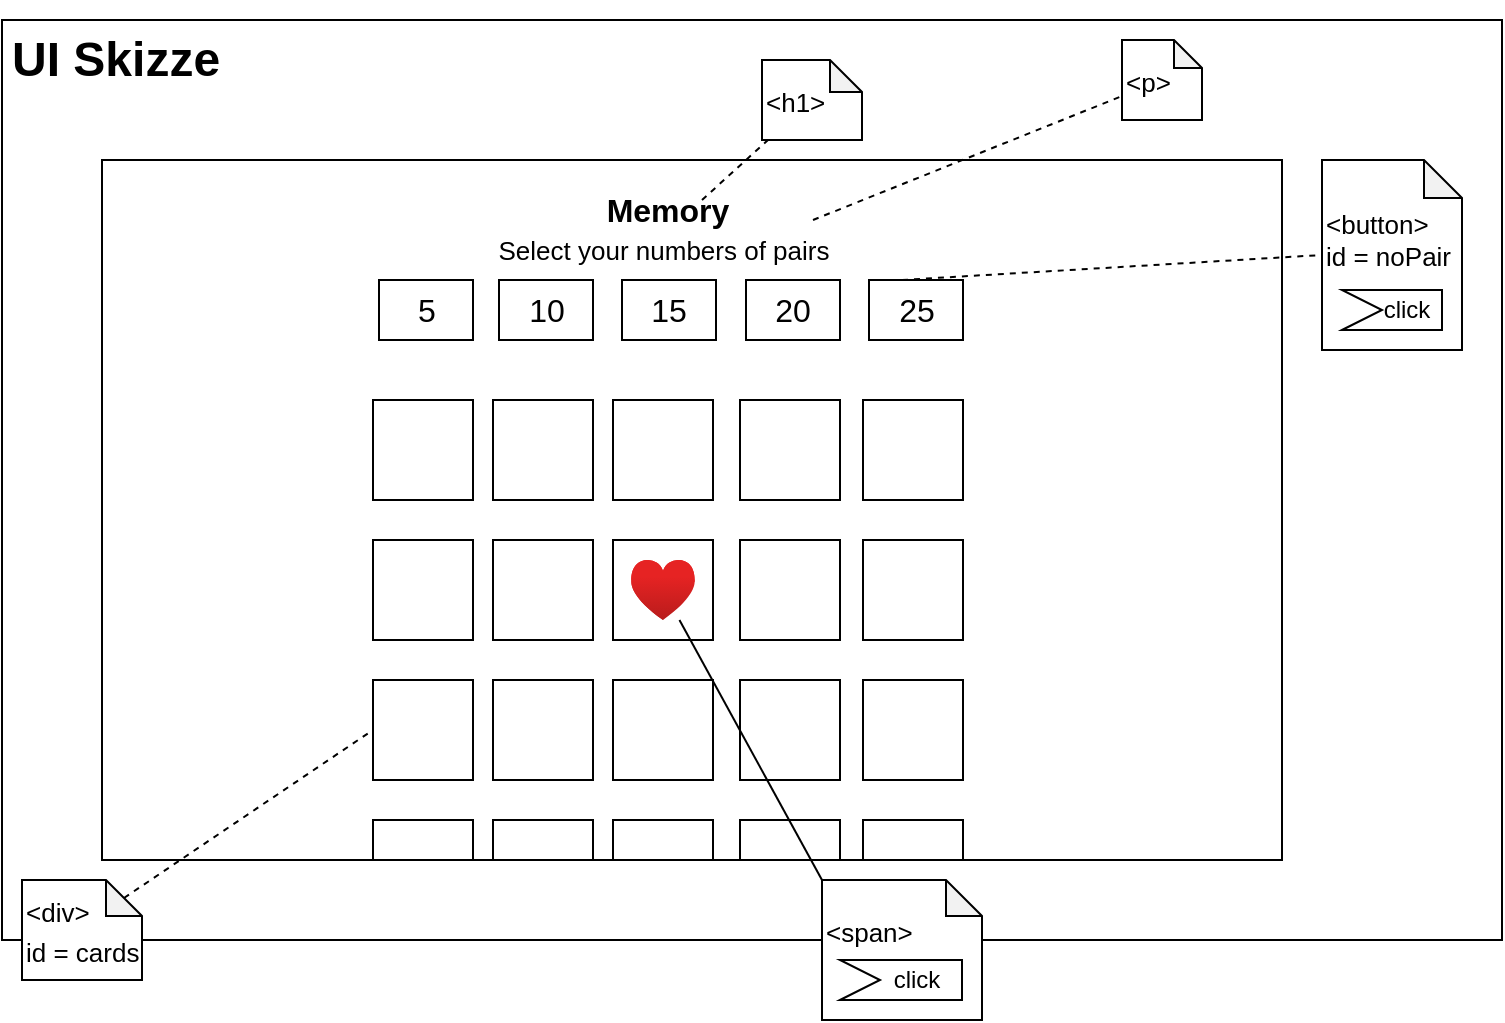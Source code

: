 <mxfile version="17.2.3" type="device"><diagram id="YyOSsv8T2rud5JrW3CQ0" name="Page-1"><mxGraphModel dx="1298" dy="674" grid="1" gridSize="10" guides="1" tooltips="1" connect="1" arrows="1" fold="1" page="1" pageScale="1" pageWidth="827" pageHeight="800" math="0" shadow="0"><root><mxCell id="0"/><mxCell id="1" parent="0"/><mxCell id="0azM4M1CrIw9YypNZKxq-18" value="" style="rounded=0;whiteSpace=wrap;html=1;" vertex="1" parent="1"><mxGeometry x="80" y="20" width="750" height="460" as="geometry"/></mxCell><mxCell id="0azM4M1CrIw9YypNZKxq-19" value="&lt;h1&gt;UI Skizze&lt;/h1&gt;" style="text;html=1;strokeColor=none;fillColor=none;spacing=5;spacingTop=-20;whiteSpace=wrap;overflow=hidden;rounded=0;" vertex="1" parent="1"><mxGeometry x="80" y="20" width="190" height="120" as="geometry"/></mxCell><mxCell id="0azM4M1CrIw9YypNZKxq-20" value="" style="rounded=0;whiteSpace=wrap;html=1;" vertex="1" parent="1"><mxGeometry x="130" y="90" width="590" height="350" as="geometry"/></mxCell><mxCell id="0azM4M1CrIw9YypNZKxq-21" value="Memory" style="text;html=1;strokeColor=none;fillColor=none;align=center;verticalAlign=middle;whiteSpace=wrap;rounded=0;fontSize=16;fontStyle=1" vertex="1" parent="1"><mxGeometry x="383" y="100" width="60" height="30" as="geometry"/></mxCell><mxCell id="0azM4M1CrIw9YypNZKxq-22" value="" style="whiteSpace=wrap;html=1;aspect=fixed;fontSize=16;" vertex="1" parent="1"><mxGeometry x="265.5" y="210" width="50" height="50" as="geometry"/></mxCell><mxCell id="0azM4M1CrIw9YypNZKxq-23" value="" style="whiteSpace=wrap;html=1;aspect=fixed;fontSize=16;" vertex="1" parent="1"><mxGeometry x="325.5" y="210" width="50" height="50" as="geometry"/></mxCell><mxCell id="0azM4M1CrIw9YypNZKxq-24" value="" style="whiteSpace=wrap;html=1;aspect=fixed;fontSize=16;" vertex="1" parent="1"><mxGeometry x="385.5" y="210" width="50" height="50" as="geometry"/></mxCell><mxCell id="0azM4M1CrIw9YypNZKxq-25" value="" style="whiteSpace=wrap;html=1;aspect=fixed;fontSize=16;" vertex="1" parent="1"><mxGeometry x="449" y="210" width="50" height="50" as="geometry"/></mxCell><mxCell id="0azM4M1CrIw9YypNZKxq-26" value="" style="whiteSpace=wrap;html=1;aspect=fixed;fontSize=16;" vertex="1" parent="1"><mxGeometry x="510.5" y="210" width="50" height="50" as="geometry"/></mxCell><mxCell id="0azM4M1CrIw9YypNZKxq-30" value="" style="whiteSpace=wrap;html=1;aspect=fixed;fontSize=16;" vertex="1" parent="1"><mxGeometry x="265.5" y="280" width="50" height="50" as="geometry"/></mxCell><mxCell id="0azM4M1CrIw9YypNZKxq-31" value="" style="whiteSpace=wrap;html=1;aspect=fixed;fontSize=16;" vertex="1" parent="1"><mxGeometry x="325.5" y="280" width="50" height="50" as="geometry"/></mxCell><mxCell id="0azM4M1CrIw9YypNZKxq-32" value="" style="whiteSpace=wrap;html=1;aspect=fixed;fontSize=16;" vertex="1" parent="1"><mxGeometry x="385.5" y="280" width="50" height="50" as="geometry"/></mxCell><mxCell id="0azM4M1CrIw9YypNZKxq-33" value="" style="whiteSpace=wrap;html=1;aspect=fixed;fontSize=16;" vertex="1" parent="1"><mxGeometry x="449" y="280" width="50" height="50" as="geometry"/></mxCell><mxCell id="0azM4M1CrIw9YypNZKxq-34" value="" style="whiteSpace=wrap;html=1;aspect=fixed;fontSize=16;" vertex="1" parent="1"><mxGeometry x="510.5" y="280" width="50" height="50" as="geometry"/></mxCell><mxCell id="0azM4M1CrIw9YypNZKxq-38" value="" style="whiteSpace=wrap;html=1;aspect=fixed;fontSize=16;" vertex="1" parent="1"><mxGeometry x="265.5" y="350" width="50" height="50" as="geometry"/></mxCell><mxCell id="0azM4M1CrIw9YypNZKxq-39" value="" style="whiteSpace=wrap;html=1;aspect=fixed;fontSize=16;" vertex="1" parent="1"><mxGeometry x="325.5" y="350" width="50" height="50" as="geometry"/></mxCell><mxCell id="0azM4M1CrIw9YypNZKxq-40" value="" style="whiteSpace=wrap;html=1;aspect=fixed;fontSize=16;" vertex="1" parent="1"><mxGeometry x="385.5" y="350" width="50" height="50" as="geometry"/></mxCell><mxCell id="0azM4M1CrIw9YypNZKxq-41" value="" style="whiteSpace=wrap;html=1;aspect=fixed;fontSize=16;" vertex="1" parent="1"><mxGeometry x="449" y="350" width="50" height="50" as="geometry"/></mxCell><mxCell id="0azM4M1CrIw9YypNZKxq-42" value="" style="whiteSpace=wrap;html=1;aspect=fixed;fontSize=16;" vertex="1" parent="1"><mxGeometry x="510.5" y="350" width="50" height="50" as="geometry"/></mxCell><mxCell id="0azM4M1CrIw9YypNZKxq-47" value="" style="rounded=0;whiteSpace=wrap;html=1;fontSize=16;" vertex="1" parent="1"><mxGeometry x="265.5" y="420" width="50" height="20" as="geometry"/></mxCell><mxCell id="0azM4M1CrIw9YypNZKxq-48" value="" style="rounded=0;whiteSpace=wrap;html=1;fontSize=16;" vertex="1" parent="1"><mxGeometry x="325.5" y="420" width="50" height="20" as="geometry"/></mxCell><mxCell id="0azM4M1CrIw9YypNZKxq-49" value="" style="rounded=0;whiteSpace=wrap;html=1;fontSize=16;" vertex="1" parent="1"><mxGeometry x="385.5" y="420" width="50" height="20" as="geometry"/></mxCell><mxCell id="0azM4M1CrIw9YypNZKxq-50" value="" style="rounded=0;whiteSpace=wrap;html=1;fontSize=16;" vertex="1" parent="1"><mxGeometry x="449" y="420" width="50" height="20" as="geometry"/></mxCell><mxCell id="0azM4M1CrIw9YypNZKxq-51" value="" style="rounded=0;whiteSpace=wrap;html=1;fontSize=16;" vertex="1" parent="1"><mxGeometry x="510.5" y="420" width="50" height="20" as="geometry"/></mxCell><mxCell id="0azM4M1CrIw9YypNZKxq-52" value="5" style="rounded=0;whiteSpace=wrap;html=1;fontSize=16;" vertex="1" parent="1"><mxGeometry x="268.5" y="150" width="47" height="30" as="geometry"/></mxCell><mxCell id="0azM4M1CrIw9YypNZKxq-54" value="10" style="rounded=0;whiteSpace=wrap;html=1;fontSize=16;" vertex="1" parent="1"><mxGeometry x="328.5" y="150" width="47" height="30" as="geometry"/></mxCell><mxCell id="0azM4M1CrIw9YypNZKxq-55" value="15" style="rounded=0;whiteSpace=wrap;html=1;fontSize=16;" vertex="1" parent="1"><mxGeometry x="390" y="150" width="47" height="30" as="geometry"/></mxCell><mxCell id="0azM4M1CrIw9YypNZKxq-56" value="20" style="rounded=0;whiteSpace=wrap;html=1;fontSize=16;" vertex="1" parent="1"><mxGeometry x="452" y="150" width="47" height="30" as="geometry"/></mxCell><mxCell id="0azM4M1CrIw9YypNZKxq-57" value="25" style="rounded=0;whiteSpace=wrap;html=1;fontSize=16;" vertex="1" parent="1"><mxGeometry x="513.5" y="150" width="47" height="30" as="geometry"/></mxCell><mxCell id="0azM4M1CrIw9YypNZKxq-59" value="" style="endArrow=none;dashed=1;html=1;rounded=0;fontSize=16;" edge="1" parent="1" target="0azM4M1CrIw9YypNZKxq-61"><mxGeometry width="50" height="50" relative="1" as="geometry"><mxPoint x="430" y="110" as="sourcePoint"/><mxPoint x="480" y="60" as="targetPoint"/></mxGeometry></mxCell><mxCell id="0azM4M1CrIw9YypNZKxq-61" value="&lt;font style=&quot;font-size: 13px&quot;&gt;&amp;lt;h1&amp;gt;&lt;/font&gt;" style="shape=note;whiteSpace=wrap;html=1;backgroundOutline=1;darkOpacity=0.05;fontSize=16;size=16;align=left;" vertex="1" parent="1"><mxGeometry x="460" y="40" width="50" height="40" as="geometry"/></mxCell><mxCell id="0azM4M1CrIw9YypNZKxq-62" value="" style="endArrow=none;dashed=1;html=1;rounded=0;fontSize=13;entryX=0;entryY=0.5;entryDx=0;entryDy=0;entryPerimeter=0;" edge="1" parent="1" target="0azM4M1CrIw9YypNZKxq-63"><mxGeometry width="50" height="50" relative="1" as="geometry"><mxPoint x="530" y="150" as="sourcePoint"/><mxPoint x="580" y="100" as="targetPoint"/></mxGeometry></mxCell><mxCell id="0azM4M1CrIw9YypNZKxq-63" value="&amp;lt;button&amp;gt;&lt;br&gt;id = noPair&lt;br&gt;&lt;br&gt;" style="shape=note;whiteSpace=wrap;html=1;backgroundOutline=1;darkOpacity=0.05;fontSize=13;align=left;size=19;" vertex="1" parent="1"><mxGeometry x="740" y="90" width="70" height="95" as="geometry"/></mxCell><mxCell id="0azM4M1CrIw9YypNZKxq-64" value="click" style="html=1;shape=mxgraph.infographic.ribbonSimple;notch1=20;notch2=0;align=center;verticalAlign=middle;fontSize=12;fontStyle=0;fillColor=#FFFFFF;flipH=0;spacingRight=0;spacingLeft=14;" vertex="1" parent="1"><mxGeometry x="750" y="155" width="50" height="20" as="geometry"/></mxCell><mxCell id="0azM4M1CrIw9YypNZKxq-65" value="Select your numbers of pairs" style="text;html=1;strokeColor=none;fillColor=none;align=center;verticalAlign=middle;whiteSpace=wrap;rounded=0;fontSize=13;" vertex="1" parent="1"><mxGeometry x="260.5" y="120" width="300" height="30" as="geometry"/></mxCell><mxCell id="0azM4M1CrIw9YypNZKxq-66" value="" style="endArrow=none;dashed=1;html=1;rounded=0;fontSize=16;exitX=0.75;exitY=0;exitDx=0;exitDy=0;" edge="1" parent="1" target="0azM4M1CrIw9YypNZKxq-67" source="0azM4M1CrIw9YypNZKxq-65"><mxGeometry width="50" height="50" relative="1" as="geometry"><mxPoint x="540" y="120" as="sourcePoint"/><mxPoint x="590" y="70" as="targetPoint"/></mxGeometry></mxCell><mxCell id="0azM4M1CrIw9YypNZKxq-67" value="&lt;font style=&quot;font-size: 13px&quot;&gt;&amp;lt;p&amp;gt;&lt;/font&gt;" style="shape=note;whiteSpace=wrap;html=1;backgroundOutline=1;darkOpacity=0.05;fontSize=16;size=14;align=left;" vertex="1" parent="1"><mxGeometry x="640" y="30" width="40" height="40" as="geometry"/></mxCell><mxCell id="0azM4M1CrIw9YypNZKxq-71" value="" style="endArrow=none;dashed=1;html=1;rounded=0;fontSize=13;entryX=0;entryY=0.5;entryDx=0;entryDy=0;exitX=0;exitY=0;exitDx=51.0;exitDy=9;exitPerimeter=0;" edge="1" parent="1" source="0azM4M1CrIw9YypNZKxq-73" target="0azM4M1CrIw9YypNZKxq-38"><mxGeometry width="50" height="50" relative="1" as="geometry"><mxPoint x="400" y="330" as="sourcePoint"/><mxPoint x="450" y="280" as="targetPoint"/></mxGeometry></mxCell><mxCell id="0azM4M1CrIw9YypNZKxq-73" value="&lt;font style=&quot;font-size: 13px&quot;&gt;&amp;lt;div&amp;gt;&lt;br&gt;id = cards&lt;br&gt;&lt;/font&gt;" style="shape=note;whiteSpace=wrap;html=1;backgroundOutline=1;darkOpacity=0.05;fontSize=16;size=18;align=left;" vertex="1" parent="1"><mxGeometry x="90" y="450" width="60" height="50" as="geometry"/></mxCell><mxCell id="0azM4M1CrIw9YypNZKxq-74" value="" style="aspect=fixed;html=1;points=[];align=center;image;fontSize=12;image=img/lib/azure2/general/Heart.svg;" vertex="1" parent="1"><mxGeometry x="394.5" y="290" width="32" height="30" as="geometry"/></mxCell><mxCell id="0azM4M1CrIw9YypNZKxq-75" value="" style="endArrow=none;html=1;rounded=0;fontSize=13;entryX=0;entryY=0;entryDx=0;entryDy=0;entryPerimeter=0;" edge="1" parent="1" source="0azM4M1CrIw9YypNZKxq-74" target="0azM4M1CrIw9YypNZKxq-77"><mxGeometry width="50" height="50" relative="1" as="geometry"><mxPoint x="400" y="320" as="sourcePoint"/><mxPoint x="450" y="270" as="targetPoint"/></mxGeometry></mxCell><mxCell id="0azM4M1CrIw9YypNZKxq-77" value="&lt;font style=&quot;font-size: 13px&quot;&gt;&amp;lt;span&amp;gt;&lt;br&gt;&lt;br&gt;&lt;/font&gt;" style="shape=note;whiteSpace=wrap;html=1;backgroundOutline=1;darkOpacity=0.05;fontSize=16;size=18;align=left;" vertex="1" parent="1"><mxGeometry x="490" y="450" width="80" height="70" as="geometry"/></mxCell><mxCell id="0azM4M1CrIw9YypNZKxq-78" value="click" style="html=1;shape=mxgraph.infographic.ribbonSimple;notch1=20;notch2=0;align=center;verticalAlign=middle;fontSize=12;fontStyle=0;fillColor=#FFFFFF;flipH=0;spacingRight=0;spacingLeft=14;" vertex="1" parent="1"><mxGeometry x="499" y="490" width="61" height="20" as="geometry"/></mxCell></root></mxGraphModel></diagram></mxfile>